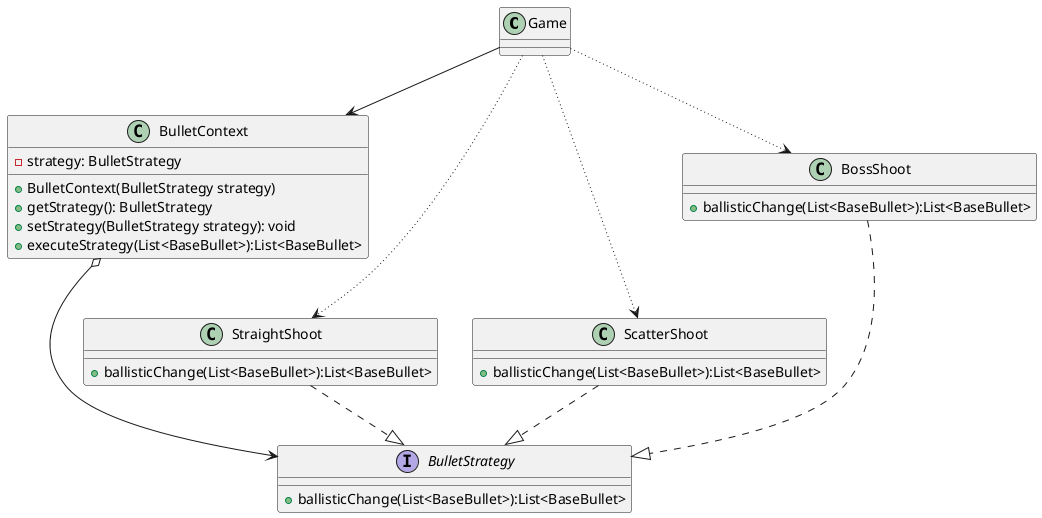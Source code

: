 @startuml
'https://plantuml.com/class-diagram

class Game {}

class BulletContext {
    - strategy: BulletStrategy
    + BulletContext(BulletStrategy strategy)
    + getStrategy(): BulletStrategy
    + setStrategy(BulletStrategy strategy): void
    + executeStrategy(List<BaseBullet>):List<BaseBullet>
}

interface BulletStrategy {
    + ballisticChange(List<BaseBullet>):List<BaseBullet>
}

class StraightShoot {
    + ballisticChange(List<BaseBullet>):List<BaseBullet>
}

class ScatterShoot {
    + ballisticChange(List<BaseBullet>):List<BaseBullet>
}

class BossShoot {
    + ballisticChange(List<BaseBullet>):List<BaseBullet>
}

Game --> BulletContext
BulletContext o---> BulletStrategy
StraightShoot .-|> BulletStrategy
ScatterShoot .-|> BulletStrategy
BossShoot .-|> BulletStrategy
Game --> StraightShoot #line.dotted
Game --> ScatterShoot #line.dotted
Game --> BossShoot #line.dotted

@enduml
